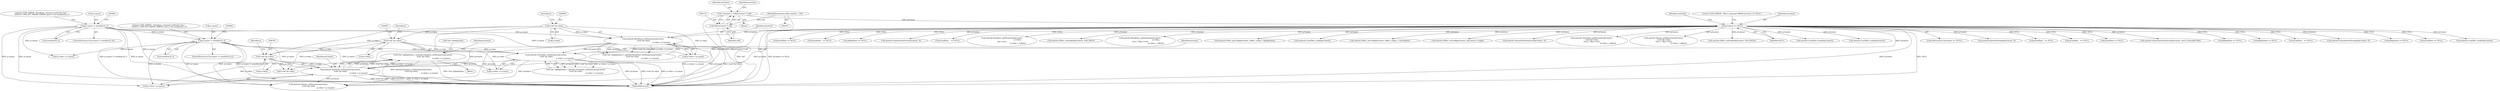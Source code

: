 digraph "0_Android_9e29523b9537983b4c4b205ff868d0b3bca0383b@integer" {
"1000753" [label="(Call,*(int *)pReplyData = android::Equalizer_setParameter(pContext,\n (void *)p->data,\n                                                                     p->data + p->psize))"];
"1000758" [label="(Call,android::Equalizer_setParameter(pContext,\n (void *)p->data,\n                                                                     p->data + p->psize))"];
"1000694" [label="(Call,android::Virtualizer_setParameter(pContext,\n (void *)p->data,\n                                                                       p->data + p->psize))"];
"1000151" [label="(Call,pContext == NULL)"];
"1000116" [label="(Call,* pContext = (EffectContext *) self)"];
"1000118" [label="(Call,(EffectContext *) self)"];
"1000108" [label="(MethodParameterIn,effect_handle_t  self)"];
"1000603" [label="(Call,android::BassBoost_setParameter(pContext,\n (void *)p->data,\n                                                                    p->data + p->psize))"];
"1000605" [label="(Call,(void *)p->data)"];
"1000586" [label="(Call,p->psize != sizeof(int32_t))"];
"1000696" [label="(Call,(void *)p->data)"];
"1000677" [label="(Call,p->psize != sizeof(int32_t))"];
"1000760" [label="(Call,(void *)p->data)"];
"1000108" [label="(MethodParameterIn,effect_handle_t  self)"];
"1001079" [label="(Call,android::LvmEffect_enable(pContext))"];
"1000274" [label="(Call,android::Effect_setConfig(pContext, (effect_config_t *) pCmdData))"];
"1000117" [label="(Identifier,pContext)"];
"1000681" [label="(Call,sizeof(int32_t))"];
"1000753" [label="(Call,*(int *)pReplyData = android::Equalizer_setParameter(pContext,\n (void *)p->data,\n                                                                     p->data + p->psize))"];
"1000822" [label="(Call,android::Volume_setParameter(pContext,\n (void *)p->data,\n                                                                 p->data + p->psize))"];
"1000308" [label="(Call,android::Effect_setConfig(pContext, &pContext->config))"];
"1000235" [label="(Call,android::VolumeSetVolumeLevel(pContext, 0))"];
"1000114" [label="(Block,)"];
"1000120" [label="(Identifier,self)"];
"1000590" [label="(Call,sizeof(int32_t))"];
"1000451" [label="(Call,android::Virtualizer_getParameter(pContext,\n (void *)p->data,\n (size_t *)&p->vsize,\n                                                              p->data + voffset))"];
"1000829" [label="(Call,p->data + p->psize)"];
"1000694" [label="(Call,android::Virtualizer_setParameter(pContext,\n (void *)p->data,\n                                                                       p->data + p->psize))"];
"1000505" [label="(Call,android::Volume_getParameter(pContext,\n (void *)p->data,\n (size_t *)&p->vsize,\n                                                         p->data + voffset))"];
"1000895" [label="(Call,android::Effect_setEnabled(pContext, LVM_FALSE))"];
"1000161" [label="(Identifier,cmdCode)"];
"1000586" [label="(Call,p->psize != sizeof(int32_t))"];
"1000594" [label="(Literal,\"\tLVM_ERROR : BassBoost_command cmdCode Case: \"\n \"EFFECT_CMD_SET_PARAM: ERROR, psize is not sizeof(int32_t)\")"];
"1000153" [label="(Identifier,NULL)"];
"1000703" [label="(Identifier,p)"];
"1001047" [label="(Call,android::LvmEffect_disable(pContext))"];
"1000116" [label="(Call,* pContext = (EffectContext *) self)"];
"1000605" [label="(Call,(void *)p->data)"];
"1000125" [label="(Identifier,pContext)"];
"1000587" [label="(Call,p->psize)"];
"1000995" [label="(Call,android::LvmEffect_enable(pContext))"];
"1000603" [label="(Call,android::BassBoost_setParameter(pContext,\n (void *)p->data,\n                                                                    p->data + p->psize))"];
"1000118" [label="(Call,(EffectContext *) self)"];
"1001271" [label="(MethodReturn,int)"];
"1000677" [label="(Call,p->psize != sizeof(int32_t))"];
"1000760" [label="(Call,(void *)p->data)"];
"1000150" [label="(ControlStructure,if (pContext == NULL))"];
"1000200" [label="(Call,android::BassSetStrength(pContext, 0))"];
"1000904" [label="(Call,pCmdData   == NULL)"];
"1000546" [label="(Call,pCmdData   == NULL)"];
"1000607" [label="(Call,p->data)"];
"1001119" [label="(Call,pCmdData == NULL)"];
"1000765" [label="(Call,p->data + p->psize)"];
"1000695" [label="(Identifier,pContext)"];
"1000767" [label="(Identifier,p)"];
"1000685" [label="(Literal,\"\tLVM_ERROR : Virtualizer_command cmdCode Case: \"\n \"EFFECT_CMD_SET_PARAM: ERROR, psize is not sizeof(int32_t)\")"];
"1000151" [label="(Call,pContext == NULL)"];
"1001211" [label="(Call,android::VolumeSetVolumeLevel(pContext, (int16_t)(maxdB*100)))"];
"1000696" [label="(Call,(void *)p->data)"];
"1000166" [label="(Call,pReplyData == NULL)"];
"1000585" [label="(ControlStructure,if (p->psize != sizeof(int32_t)))"];
"1000842" [label="(Call,pReplyData == NULL)"];
"1000701" [label="(Call,p->data + p->psize)"];
"1000156" [label="(Literal,\"\tLVM_ERROR : Effect_command ERROR pContext == NULL\")"];
"1000824" [label="(Call,(void *)p->data)"];
"1000626" [label="(Call,pCmdData   == NULL)"];
"1000210" [label="(Call,android::VirtualizerSetStrength(pContext, 0))"];
"1000872" [label="(Call,pReplyData == NULL)"];
"1000717" [label="(Call,pCmdData == NULL)"];
"1000689" [label="(Call,*(int *)pReplyData = android::Virtualizer_setParameter(pContext,\n (void *)p->data,\n                                                                       p->data + p->psize))"];
"1000762" [label="(Call,p->data)"];
"1000963" [label="(Call,android::LvmEffect_disable(pContext))"];
"1000343" [label="(Call,pCmdData == NULL)"];
"1000781" [label="(Call,pCmdData   == NULL)"];
"1000283" [label="(Call,pReplyData == NULL)"];
"1000220" [label="(Call,android::EqualizerSetPreset(pContext, 0))"];
"1000775" [label="(Identifier,pContext)"];
"1000242" [label="(Call,pCmdData    == NULL)"];
"1000604" [label="(Identifier,pContext)"];
"1000714" [label="(Block,)"];
"1000480" [label="(Call,android::Equalizer_getParameter(pContext,\n                                                            p->data,\n &p->vsize,\n                                                            p->data + voffset))"];
"1000759" [label="(Identifier,pContext)"];
"1000865" [label="(Call,android::Effect_setEnabled(pContext, LVM_TRUE))"];
"1000424" [label="(Call,android::BassBoost_getParameter(pContext,\n                                                            p->data,\n (size_t *)&p->vsize,\n                                                            p->data + voffset))"];
"1000754" [label="(Call,*(int *)pReplyData)"];
"1000152" [label="(Identifier,pContext)"];
"1000301" [label="(Call,android::Effect_getConfig(pContext, (effect_config_t *)pReplyData))"];
"1000610" [label="(Call,p->data + p->psize)"];
"1000698" [label="(Call,p->data)"];
"1000598" [label="(Call,*(int *)pReplyData = android::BassBoost_setParameter(pContext,\n (void *)p->data,\n                                                                    p->data + p->psize))"];
"1000676" [label="(ControlStructure,if (p->psize != sizeof(int32_t)))"];
"1000612" [label="(Identifier,p)"];
"1000678" [label="(Call,p->psize)"];
"1000758" [label="(Call,android::Equalizer_setParameter(pContext,\n (void *)p->data,\n                                                                     p->data + p->psize))"];
"1000753" -> "1000714"  [label="AST: "];
"1000753" -> "1000758"  [label="CFG: "];
"1000754" -> "1000753"  [label="AST: "];
"1000758" -> "1000753"  [label="AST: "];
"1000775" -> "1000753"  [label="CFG: "];
"1000753" -> "1001271"  [label="DDG: *(int *)pReplyData"];
"1000753" -> "1001271"  [label="DDG: android::Equalizer_setParameter(pContext,\n (void *)p->data,\n                                                                     p->data + p->psize)"];
"1000758" -> "1000753"  [label="DDG: pContext"];
"1000758" -> "1000753"  [label="DDG: (void *)p->data"];
"1000758" -> "1000753"  [label="DDG: p->data + p->psize"];
"1000758" -> "1000765"  [label="CFG: "];
"1000759" -> "1000758"  [label="AST: "];
"1000760" -> "1000758"  [label="AST: "];
"1000765" -> "1000758"  [label="AST: "];
"1000758" -> "1001271"  [label="DDG: (void *)p->data"];
"1000758" -> "1001271"  [label="DDG: pContext"];
"1000758" -> "1001271"  [label="DDG: p->data + p->psize"];
"1000694" -> "1000758"  [label="DDG: pContext"];
"1000151" -> "1000758"  [label="DDG: pContext"];
"1000603" -> "1000758"  [label="DDG: pContext"];
"1000760" -> "1000758"  [label="DDG: p->data"];
"1000586" -> "1000758"  [label="DDG: p->psize"];
"1000677" -> "1000758"  [label="DDG: p->psize"];
"1000758" -> "1000822"  [label="DDG: pContext"];
"1000694" -> "1000689"  [label="AST: "];
"1000694" -> "1000701"  [label="CFG: "];
"1000695" -> "1000694"  [label="AST: "];
"1000696" -> "1000694"  [label="AST: "];
"1000701" -> "1000694"  [label="AST: "];
"1000689" -> "1000694"  [label="CFG: "];
"1000694" -> "1001271"  [label="DDG: pContext"];
"1000694" -> "1001271"  [label="DDG: (void *)p->data"];
"1000694" -> "1001271"  [label="DDG: p->data + p->psize"];
"1000694" -> "1000689"  [label="DDG: pContext"];
"1000694" -> "1000689"  [label="DDG: (void *)p->data"];
"1000694" -> "1000689"  [label="DDG: p->data + p->psize"];
"1000151" -> "1000694"  [label="DDG: pContext"];
"1000603" -> "1000694"  [label="DDG: pContext"];
"1000696" -> "1000694"  [label="DDG: p->data"];
"1000677" -> "1000694"  [label="DDG: p->psize"];
"1000694" -> "1000822"  [label="DDG: pContext"];
"1000151" -> "1000150"  [label="AST: "];
"1000151" -> "1000153"  [label="CFG: "];
"1000152" -> "1000151"  [label="AST: "];
"1000153" -> "1000151"  [label="AST: "];
"1000156" -> "1000151"  [label="CFG: "];
"1000161" -> "1000151"  [label="CFG: "];
"1000151" -> "1001271"  [label="DDG: pContext == NULL"];
"1000151" -> "1001271"  [label="DDG: pContext"];
"1000151" -> "1001271"  [label="DDG: NULL"];
"1000116" -> "1000151"  [label="DDG: pContext"];
"1000151" -> "1000166"  [label="DDG: NULL"];
"1000151" -> "1000200"  [label="DDG: pContext"];
"1000151" -> "1000210"  [label="DDG: pContext"];
"1000151" -> "1000220"  [label="DDG: pContext"];
"1000151" -> "1000235"  [label="DDG: pContext"];
"1000151" -> "1000242"  [label="DDG: NULL"];
"1000151" -> "1000274"  [label="DDG: pContext"];
"1000151" -> "1000283"  [label="DDG: NULL"];
"1000151" -> "1000301"  [label="DDG: pContext"];
"1000151" -> "1000308"  [label="DDG: pContext"];
"1000151" -> "1000343"  [label="DDG: NULL"];
"1000151" -> "1000424"  [label="DDG: pContext"];
"1000151" -> "1000451"  [label="DDG: pContext"];
"1000151" -> "1000480"  [label="DDG: pContext"];
"1000151" -> "1000505"  [label="DDG: pContext"];
"1000151" -> "1000546"  [label="DDG: NULL"];
"1000151" -> "1000603"  [label="DDG: pContext"];
"1000151" -> "1000626"  [label="DDG: NULL"];
"1000151" -> "1000717"  [label="DDG: NULL"];
"1000151" -> "1000781"  [label="DDG: NULL"];
"1000151" -> "1000822"  [label="DDG: pContext"];
"1000151" -> "1000842"  [label="DDG: NULL"];
"1000151" -> "1000865"  [label="DDG: pContext"];
"1000151" -> "1000872"  [label="DDG: NULL"];
"1000151" -> "1000895"  [label="DDG: pContext"];
"1000151" -> "1000904"  [label="DDG: NULL"];
"1000151" -> "1000963"  [label="DDG: pContext"];
"1000151" -> "1000995"  [label="DDG: pContext"];
"1000151" -> "1001047"  [label="DDG: pContext"];
"1000151" -> "1001079"  [label="DDG: pContext"];
"1000151" -> "1001119"  [label="DDG: NULL"];
"1000151" -> "1001211"  [label="DDG: pContext"];
"1000116" -> "1000114"  [label="AST: "];
"1000116" -> "1000118"  [label="CFG: "];
"1000117" -> "1000116"  [label="AST: "];
"1000118" -> "1000116"  [label="AST: "];
"1000125" -> "1000116"  [label="CFG: "];
"1000116" -> "1001271"  [label="DDG: (EffectContext *) self"];
"1000118" -> "1000116"  [label="DDG: self"];
"1000118" -> "1000120"  [label="CFG: "];
"1000119" -> "1000118"  [label="AST: "];
"1000120" -> "1000118"  [label="AST: "];
"1000118" -> "1001271"  [label="DDG: self"];
"1000108" -> "1000118"  [label="DDG: self"];
"1000108" -> "1000107"  [label="AST: "];
"1000108" -> "1001271"  [label="DDG: self"];
"1000603" -> "1000598"  [label="AST: "];
"1000603" -> "1000610"  [label="CFG: "];
"1000604" -> "1000603"  [label="AST: "];
"1000605" -> "1000603"  [label="AST: "];
"1000610" -> "1000603"  [label="AST: "];
"1000598" -> "1000603"  [label="CFG: "];
"1000603" -> "1001271"  [label="DDG: p->data + p->psize"];
"1000603" -> "1001271"  [label="DDG: pContext"];
"1000603" -> "1001271"  [label="DDG: (void *)p->data"];
"1000603" -> "1000598"  [label="DDG: pContext"];
"1000603" -> "1000598"  [label="DDG: (void *)p->data"];
"1000603" -> "1000598"  [label="DDG: p->data + p->psize"];
"1000605" -> "1000603"  [label="DDG: p->data"];
"1000586" -> "1000603"  [label="DDG: p->psize"];
"1000603" -> "1000822"  [label="DDG: pContext"];
"1000605" -> "1000607"  [label="CFG: "];
"1000606" -> "1000605"  [label="AST: "];
"1000607" -> "1000605"  [label="AST: "];
"1000612" -> "1000605"  [label="CFG: "];
"1000605" -> "1000610"  [label="DDG: p->data"];
"1000605" -> "1000696"  [label="DDG: p->data"];
"1000605" -> "1000760"  [label="DDG: p->data"];
"1000605" -> "1000824"  [label="DDG: p->data"];
"1000586" -> "1000585"  [label="AST: "];
"1000586" -> "1000590"  [label="CFG: "];
"1000587" -> "1000586"  [label="AST: "];
"1000590" -> "1000586"  [label="AST: "];
"1000594" -> "1000586"  [label="CFG: "];
"1000601" -> "1000586"  [label="CFG: "];
"1000586" -> "1001271"  [label="DDG: p->psize != sizeof(int32_t)"];
"1000586" -> "1001271"  [label="DDG: p->psize"];
"1000586" -> "1000610"  [label="DDG: p->psize"];
"1000586" -> "1000677"  [label="DDG: p->psize"];
"1000586" -> "1000765"  [label="DDG: p->psize"];
"1000586" -> "1000822"  [label="DDG: p->psize"];
"1000586" -> "1000829"  [label="DDG: p->psize"];
"1000696" -> "1000698"  [label="CFG: "];
"1000697" -> "1000696"  [label="AST: "];
"1000698" -> "1000696"  [label="AST: "];
"1000703" -> "1000696"  [label="CFG: "];
"1000696" -> "1000701"  [label="DDG: p->data"];
"1000696" -> "1000760"  [label="DDG: p->data"];
"1000696" -> "1000824"  [label="DDG: p->data"];
"1000677" -> "1000676"  [label="AST: "];
"1000677" -> "1000681"  [label="CFG: "];
"1000678" -> "1000677"  [label="AST: "];
"1000681" -> "1000677"  [label="AST: "];
"1000685" -> "1000677"  [label="CFG: "];
"1000692" -> "1000677"  [label="CFG: "];
"1000677" -> "1001271"  [label="DDG: p->psize"];
"1000677" -> "1001271"  [label="DDG: p->psize != sizeof(int32_t)"];
"1000677" -> "1000701"  [label="DDG: p->psize"];
"1000677" -> "1000765"  [label="DDG: p->psize"];
"1000677" -> "1000822"  [label="DDG: p->psize"];
"1000677" -> "1000829"  [label="DDG: p->psize"];
"1000760" -> "1000762"  [label="CFG: "];
"1000761" -> "1000760"  [label="AST: "];
"1000762" -> "1000760"  [label="AST: "];
"1000767" -> "1000760"  [label="CFG: "];
"1000760" -> "1000765"  [label="DDG: p->data"];
"1000760" -> "1000824"  [label="DDG: p->data"];
}
